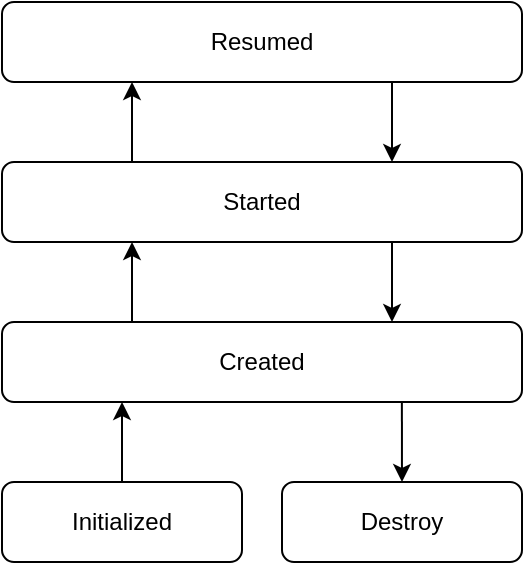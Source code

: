 <mxfile version="16.4.7" type="device" pages="3"><diagram id="umtviOFYC9jXL_MlqAYk" name="Page-1"><mxGraphModel dx="1038" dy="579" grid="1" gridSize="10" guides="1" tooltips="1" connect="1" arrows="1" fold="1" page="1" pageScale="1" pageWidth="827" pageHeight="1169" math="0" shadow="0"><root><mxCell id="0"/><mxCell id="1" parent="0"/><mxCell id="emW6ixQv2yxcE0U_R0lQ-6" value="" style="edgeStyle=orthogonalEdgeStyle;rounded=0;orthogonalLoop=1;jettySize=auto;html=1;" edge="1" parent="1" source="emW6ixQv2yxcE0U_R0lQ-1"><mxGeometry relative="1" as="geometry"><mxPoint x="220" y="360" as="targetPoint"/></mxGeometry></mxCell><mxCell id="emW6ixQv2yxcE0U_R0lQ-1" value="Initialized" style="rounded=1;whiteSpace=wrap;html=1;" vertex="1" parent="1"><mxGeometry x="160" y="400" width="120" height="40" as="geometry"/></mxCell><mxCell id="emW6ixQv2yxcE0U_R0lQ-2" value="Destroy" style="rounded=1;whiteSpace=wrap;html=1;" vertex="1" parent="1"><mxGeometry x="300" y="400" width="120" height="40" as="geometry"/></mxCell><mxCell id="emW6ixQv2yxcE0U_R0lQ-12" style="edgeStyle=orthogonalEdgeStyle;rounded=0;orthogonalLoop=1;jettySize=auto;html=1;exitX=0.25;exitY=0;exitDx=0;exitDy=0;entryX=0.25;entryY=1;entryDx=0;entryDy=0;" edge="1" parent="1" source="emW6ixQv2yxcE0U_R0lQ-3" target="emW6ixQv2yxcE0U_R0lQ-4"><mxGeometry relative="1" as="geometry"/></mxCell><mxCell id="emW6ixQv2yxcE0U_R0lQ-17" style="edgeStyle=orthogonalEdgeStyle;rounded=0;orthogonalLoop=1;jettySize=auto;html=1;exitX=0.769;exitY=1.004;exitDx=0;exitDy=0;entryX=0.5;entryY=0;entryDx=0;entryDy=0;exitPerimeter=0;" edge="1" parent="1" source="emW6ixQv2yxcE0U_R0lQ-3" target="emW6ixQv2yxcE0U_R0lQ-2"><mxGeometry relative="1" as="geometry"/></mxCell><mxCell id="emW6ixQv2yxcE0U_R0lQ-3" value="Created" style="rounded=1;whiteSpace=wrap;html=1;" vertex="1" parent="1"><mxGeometry x="160" y="320" width="260" height="40" as="geometry"/></mxCell><mxCell id="emW6ixQv2yxcE0U_R0lQ-11" style="edgeStyle=orthogonalEdgeStyle;rounded=0;orthogonalLoop=1;jettySize=auto;html=1;exitX=0.25;exitY=0;exitDx=0;exitDy=0;entryX=0.25;entryY=1;entryDx=0;entryDy=0;" edge="1" parent="1" source="emW6ixQv2yxcE0U_R0lQ-4" target="emW6ixQv2yxcE0U_R0lQ-5"><mxGeometry relative="1" as="geometry"/></mxCell><mxCell id="emW6ixQv2yxcE0U_R0lQ-15" style="edgeStyle=orthogonalEdgeStyle;rounded=0;orthogonalLoop=1;jettySize=auto;html=1;exitX=0.75;exitY=1;exitDx=0;exitDy=0;entryX=0.75;entryY=0;entryDx=0;entryDy=0;" edge="1" parent="1" source="emW6ixQv2yxcE0U_R0lQ-4" target="emW6ixQv2yxcE0U_R0lQ-3"><mxGeometry relative="1" as="geometry"/></mxCell><mxCell id="emW6ixQv2yxcE0U_R0lQ-4" value="Started" style="rounded=1;whiteSpace=wrap;html=1;" vertex="1" parent="1"><mxGeometry x="160" y="240" width="260" height="40" as="geometry"/></mxCell><mxCell id="emW6ixQv2yxcE0U_R0lQ-14" style="edgeStyle=orthogonalEdgeStyle;rounded=0;orthogonalLoop=1;jettySize=auto;html=1;exitX=0.75;exitY=1;exitDx=0;exitDy=0;entryX=0.75;entryY=0;entryDx=0;entryDy=0;" edge="1" parent="1" source="emW6ixQv2yxcE0U_R0lQ-5" target="emW6ixQv2yxcE0U_R0lQ-4"><mxGeometry relative="1" as="geometry"/></mxCell><mxCell id="emW6ixQv2yxcE0U_R0lQ-5" value="Resumed" style="rounded=1;whiteSpace=wrap;html=1;" vertex="1" parent="1"><mxGeometry x="160" y="160" width="260" height="40" as="geometry"/></mxCell></root></mxGraphModel></diagram><diagram id="tR8hDIvvS0qbnXUTT0yS" name="Page-2"><mxGraphModel dx="1038" dy="579" grid="1" gridSize="10" guides="1" tooltips="1" connect="1" arrows="1" fold="1" page="1" pageScale="1" pageWidth="827" pageHeight="1169" math="0" shadow="0"><root><mxCell id="8byg55tvMwMnO0azjjLd-0"/><mxCell id="8byg55tvMwMnO0azjjLd-1" parent="8byg55tvMwMnO0azjjLd-0"/><mxCell id="TiwelL_LszLCmftjF__P-0" style="edgeStyle=orthogonalEdgeStyle;rounded=0;orthogonalLoop=1;jettySize=auto;html=1;exitX=1;exitY=0.75;exitDx=0;exitDy=0;entryX=0;entryY=0.75;entryDx=0;entryDy=0;" edge="1" parent="8byg55tvMwMnO0azjjLd-1" source="TiwelL_LszLCmftjF__P-1" target="TiwelL_LszLCmftjF__P-3"><mxGeometry relative="1" as="geometry"/></mxCell><mxCell id="TiwelL_LszLCmftjF__P-1" value="Activity" style="rounded=1;whiteSpace=wrap;html=1;" vertex="1" parent="8byg55tvMwMnO0azjjLd-1"><mxGeometry x="160" y="680" width="160" height="240" as="geometry"/></mxCell><mxCell id="TiwelL_LszLCmftjF__P-2" style="edgeStyle=orthogonalEdgeStyle;rounded=0;orthogonalLoop=1;jettySize=auto;html=1;exitX=0;exitY=0.25;exitDx=0;exitDy=0;entryX=1;entryY=0.25;entryDx=0;entryDy=0;" edge="1" parent="8byg55tvMwMnO0azjjLd-1" source="TiwelL_LszLCmftjF__P-3" target="TiwelL_LszLCmftjF__P-1"><mxGeometry relative="1" as="geometry"/></mxCell><mxCell id="TiwelL_LszLCmftjF__P-3" value="ViewModel" style="rounded=1;whiteSpace=wrap;html=1;" vertex="1" parent="8byg55tvMwMnO0azjjLd-1"><mxGeometry x="480" y="680" width="160" height="240" as="geometry"/></mxCell><mxCell id="TiwelL_LszLCmftjF__P-4" value="LiveData Object" style="text;html=1;strokeColor=none;fillColor=none;align=center;verticalAlign=middle;whiteSpace=wrap;rounded=0;" vertex="1" parent="8byg55tvMwMnO0azjjLd-1"><mxGeometry x="510" y="698" width="100" height="30" as="geometry"/></mxCell><mxCell id="TiwelL_LszLCmftjF__P-5" value="&lt;div&gt;Observer&lt;/div&gt;" style="text;html=1;strokeColor=none;fillColor=none;align=center;verticalAlign=middle;whiteSpace=wrap;rounded=0;" vertex="1" parent="8byg55tvMwMnO0azjjLd-1"><mxGeometry x="210" y="650" width="60" height="30" as="geometry"/></mxCell><mxCell id="TiwelL_LszLCmftjF__P-6" value="Observing..." style="text;html=1;strokeColor=none;fillColor=none;align=center;verticalAlign=middle;whiteSpace=wrap;rounded=0;" vertex="1" parent="8byg55tvMwMnO0azjjLd-1"><mxGeometry x="320" y="866" width="160" height="30" as="geometry"/></mxCell><mxCell id="TiwelL_LszLCmftjF__P-7" value="&lt;div&gt;Value Changed&lt;/div&gt;&lt;div&gt;(send if activity is active)&lt;/div&gt;" style="text;html=1;strokeColor=none;fillColor=none;align=center;verticalAlign=middle;whiteSpace=wrap;rounded=0;" vertex="1" parent="8byg55tvMwMnO0azjjLd-1"><mxGeometry x="320" y="683" width="160" height="60" as="geometry"/></mxCell></root></mxGraphModel></diagram><diagram id="idBixOEQl8Ewc1kNxe0x" name="Page-3"><mxGraphModel dx="865" dy="483" grid="1" gridSize="10" guides="1" tooltips="1" connect="1" arrows="1" fold="1" page="1" pageScale="1" pageWidth="827" pageHeight="1169" math="0" shadow="0"><root><mxCell id="djSF2daEkccej2ecmFhz-0"/><mxCell id="djSF2daEkccej2ecmFhz-1" parent="djSF2daEkccej2ecmFhz-0"/><mxCell id="MdzpknnCyoASIIx1bTdE-9" value="&lt;span style=&quot;font-family: arial, sans-serif; font-size: 14px; font-style: normal; font-weight: 400; letter-spacing: normal; text-align: left; text-indent: 0px; text-transform: none; word-spacing: 0px; background-color: rgb(255, 255, 255); display: inline; float: none;&quot;&gt;X&lt;/span&gt;" style="text;whiteSpace=wrap;html=1;fontColor=#FF8A66;" vertex="1" parent="djSF2daEkccej2ecmFhz-1"><mxGeometry x="379" y="336" width="20" height="32" as="geometry"/></mxCell><mxCell id="MdzpknnCyoASIIx1bTdE-0" style="edgeStyle=orthogonalEdgeStyle;rounded=0;orthogonalLoop=1;jettySize=auto;html=1;exitX=1;exitY=0.75;exitDx=0;exitDy=0;entryX=0;entryY=0.75;entryDx=0;entryDy=0;" edge="1" parent="djSF2daEkccej2ecmFhz-1" source="MdzpknnCyoASIIx1bTdE-1" target="MdzpknnCyoASIIx1bTdE-3"><mxGeometry relative="1" as="geometry"/></mxCell><mxCell id="MdzpknnCyoASIIx1bTdE-1" value="Activity" style="rounded=1;whiteSpace=wrap;html=1;" vertex="1" parent="djSF2daEkccej2ecmFhz-1"><mxGeometry x="160" y="290" width="160" height="240" as="geometry"/></mxCell><mxCell id="MdzpknnCyoASIIx1bTdE-2" style="edgeStyle=orthogonalEdgeStyle;rounded=0;orthogonalLoop=1;jettySize=auto;html=1;exitX=0;exitY=0.25;exitDx=0;exitDy=0;" edge="1" parent="djSF2daEkccej2ecmFhz-1" source="MdzpknnCyoASIIx1bTdE-3"><mxGeometry relative="1" as="geometry"><mxPoint x="390" y="350" as="targetPoint"/></mxGeometry></mxCell><mxCell id="MdzpknnCyoASIIx1bTdE-3" value="ViewModel" style="rounded=1;whiteSpace=wrap;html=1;" vertex="1" parent="djSF2daEkccej2ecmFhz-1"><mxGeometry x="480" y="290" width="160" height="240" as="geometry"/></mxCell><mxCell id="MdzpknnCyoASIIx1bTdE-4" value="LiveData Object" style="text;html=1;strokeColor=none;fillColor=none;align=center;verticalAlign=middle;whiteSpace=wrap;rounded=0;" vertex="1" parent="djSF2daEkccej2ecmFhz-1"><mxGeometry x="510" y="308" width="100" height="30" as="geometry"/></mxCell><mxCell id="MdzpknnCyoASIIx1bTdE-5" value="&lt;div&gt;Observer&lt;/div&gt;" style="text;html=1;strokeColor=none;fillColor=none;align=center;verticalAlign=middle;whiteSpace=wrap;rounded=0;" vertex="1" parent="djSF2daEkccej2ecmFhz-1"><mxGeometry x="210" y="260" width="60" height="30" as="geometry"/></mxCell><mxCell id="MdzpknnCyoASIIx1bTdE-6" value="Observing..." style="text;html=1;strokeColor=none;fillColor=none;align=center;verticalAlign=middle;whiteSpace=wrap;rounded=0;" vertex="1" parent="djSF2daEkccej2ecmFhz-1"><mxGeometry x="320" y="476" width="160" height="30" as="geometry"/></mxCell><mxCell id="MdzpknnCyoASIIx1bTdE-7" value="&lt;div&gt;Value Changed&lt;/div&gt;&lt;div&gt;(send if activity is active)&lt;/div&gt;" style="text;html=1;strokeColor=none;fillColor=none;align=center;verticalAlign=middle;whiteSpace=wrap;rounded=0;" vertex="1" parent="djSF2daEkccej2ecmFhz-1"><mxGeometry x="320" y="293" width="160" height="47" as="geometry"/></mxCell></root></mxGraphModel></diagram></mxfile>